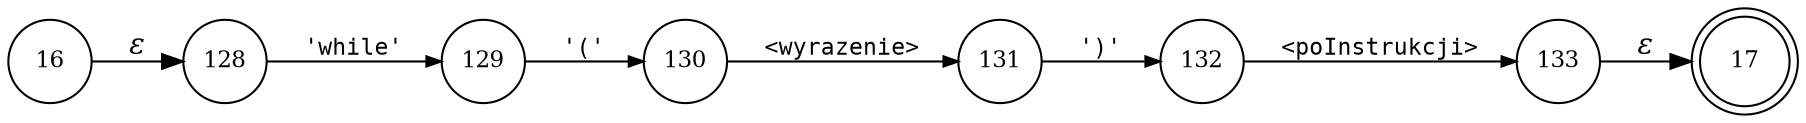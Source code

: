digraph ATN {
rankdir=LR;
s17[fontsize=11, label="17", shape=doublecircle, fixedsize=true, width=.6];
s16[fontsize=11,label="16", shape=circle, fixedsize=true, width=.55, peripheries=1];
s128[fontsize=11,label="128", shape=circle, fixedsize=true, width=.55, peripheries=1];
s129[fontsize=11,label="129", shape=circle, fixedsize=true, width=.55, peripheries=1];
s130[fontsize=11,label="130", shape=circle, fixedsize=true, width=.55, peripheries=1];
s131[fontsize=11,label="131", shape=circle, fixedsize=true, width=.55, peripheries=1];
s132[fontsize=11,label="132", shape=circle, fixedsize=true, width=.55, peripheries=1];
s133[fontsize=11,label="133", shape=circle, fixedsize=true, width=.55, peripheries=1];
s16 -> s128 [fontname="Times-Italic", label="&epsilon;"];
s128 -> s129 [fontsize=11, fontname="Courier", arrowsize=.7, label = "'while'", arrowhead = normal];
s129 -> s130 [fontsize=11, fontname="Courier", arrowsize=.7, label = "'('", arrowhead = normal];
s130 -> s131 [fontsize=11, fontname="Courier", arrowsize=.7, label = "<wyrazenie>", arrowhead = normal];
s131 -> s132 [fontsize=11, fontname="Courier", arrowsize=.7, label = "')'", arrowhead = normal];
s132 -> s133 [fontsize=11, fontname="Courier", arrowsize=.7, label = "<poInstrukcji>", arrowhead = normal];
s133 -> s17 [fontname="Times-Italic", label="&epsilon;"];
}